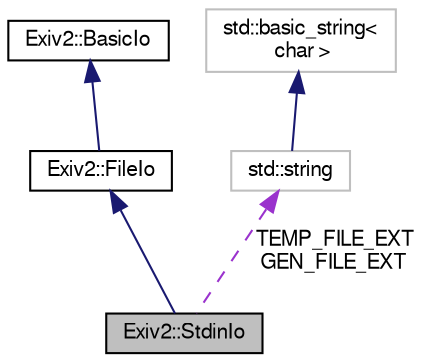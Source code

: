 digraph "Exiv2::StdinIo"
{
  edge [fontname="FreeSans",fontsize="10",labelfontname="FreeSans",labelfontsize="10"];
  node [fontname="FreeSans",fontsize="10",shape=record];
  Node1 [label="Exiv2::StdinIo",height=0.2,width=0.4,color="black", fillcolor="grey75", style="filled" fontcolor="black"];
  Node2 -> Node1 [dir="back",color="midnightblue",fontsize="10",style="solid",fontname="FreeSans"];
  Node2 [label="Exiv2::FileIo",height=0.2,width=0.4,color="black", fillcolor="white", style="filled",URL="$classExiv2_1_1FileIo.html",tooltip="Provides binary file IO by implementing the BasicIo interface. "];
  Node3 -> Node2 [dir="back",color="midnightblue",fontsize="10",style="solid",fontname="FreeSans"];
  Node3 [label="Exiv2::BasicIo",height=0.2,width=0.4,color="black", fillcolor="white", style="filled",URL="$classExiv2_1_1BasicIo.html",tooltip="An interface for simple binary IO. "];
  Node4 -> Node1 [dir="back",color="darkorchid3",fontsize="10",style="dashed",label=" TEMP_FILE_EXT\nGEN_FILE_EXT" ,fontname="FreeSans"];
  Node4 [label="std::string",height=0.2,width=0.4,color="grey75", fillcolor="white", style="filled",tooltip="STL class. "];
  Node5 -> Node4 [dir="back",color="midnightblue",fontsize="10",style="solid",fontname="FreeSans"];
  Node5 [label="std::basic_string\<\l char \>",height=0.2,width=0.4,color="grey75", fillcolor="white", style="filled",tooltip="STL class. "];
}
